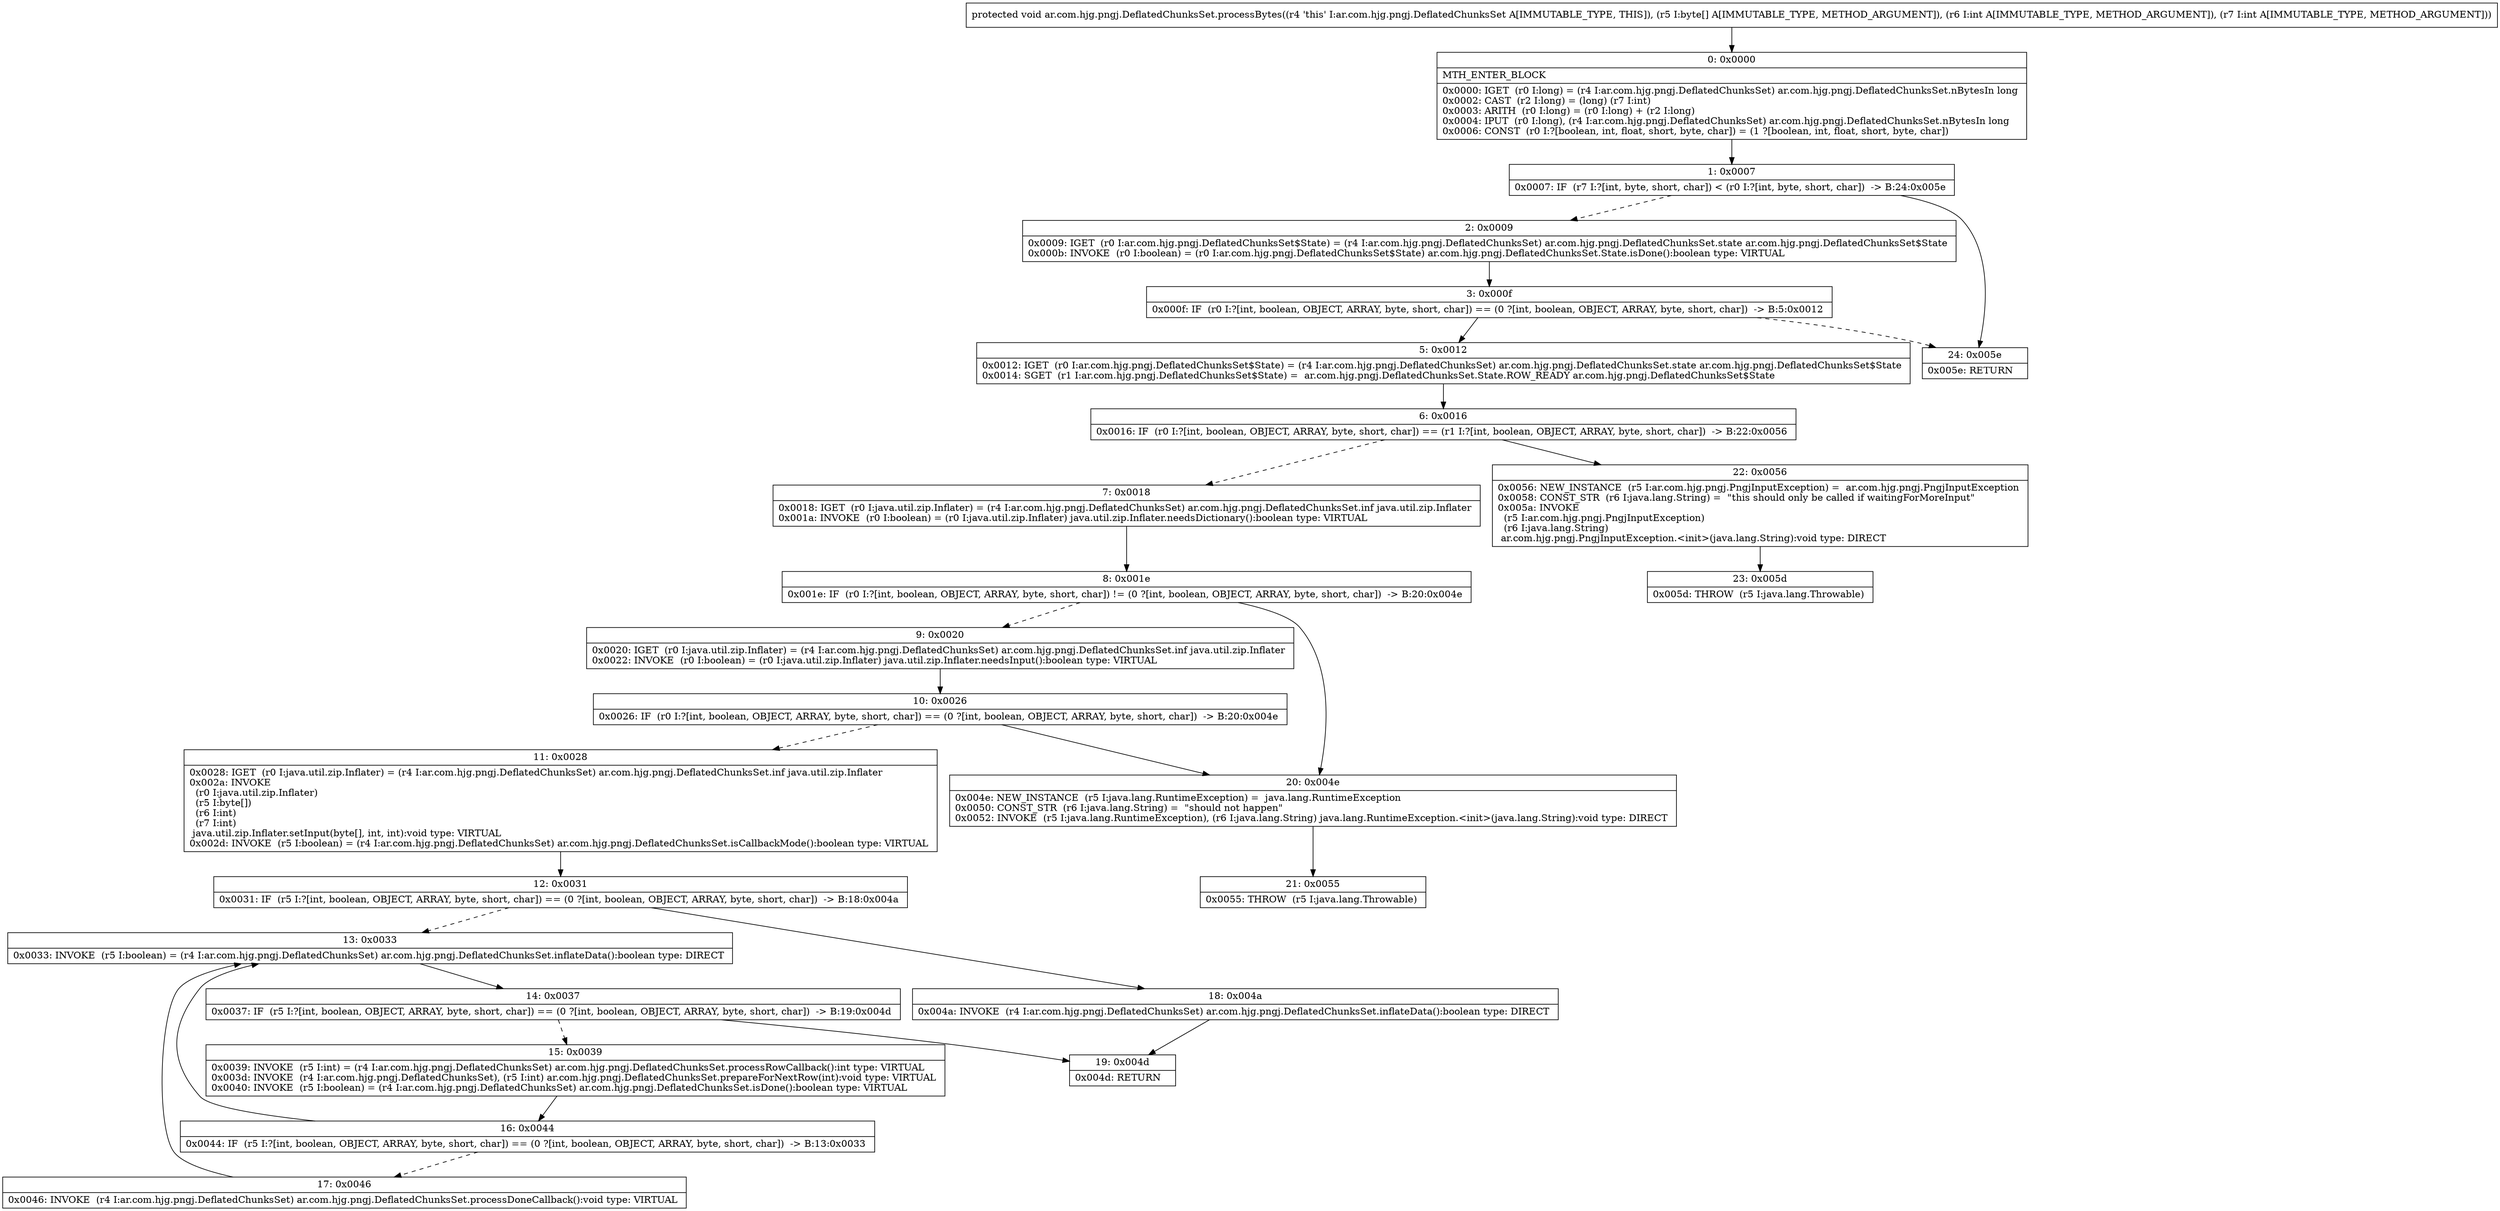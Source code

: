 digraph "CFG forar.com.hjg.pngj.DeflatedChunksSet.processBytes([BII)V" {
Node_0 [shape=record,label="{0\:\ 0x0000|MTH_ENTER_BLOCK\l|0x0000: IGET  (r0 I:long) = (r4 I:ar.com.hjg.pngj.DeflatedChunksSet) ar.com.hjg.pngj.DeflatedChunksSet.nBytesIn long \l0x0002: CAST  (r2 I:long) = (long) (r7 I:int) \l0x0003: ARITH  (r0 I:long) = (r0 I:long) + (r2 I:long) \l0x0004: IPUT  (r0 I:long), (r4 I:ar.com.hjg.pngj.DeflatedChunksSet) ar.com.hjg.pngj.DeflatedChunksSet.nBytesIn long \l0x0006: CONST  (r0 I:?[boolean, int, float, short, byte, char]) = (1 ?[boolean, int, float, short, byte, char]) \l}"];
Node_1 [shape=record,label="{1\:\ 0x0007|0x0007: IF  (r7 I:?[int, byte, short, char]) \< (r0 I:?[int, byte, short, char])  \-\> B:24:0x005e \l}"];
Node_2 [shape=record,label="{2\:\ 0x0009|0x0009: IGET  (r0 I:ar.com.hjg.pngj.DeflatedChunksSet$State) = (r4 I:ar.com.hjg.pngj.DeflatedChunksSet) ar.com.hjg.pngj.DeflatedChunksSet.state ar.com.hjg.pngj.DeflatedChunksSet$State \l0x000b: INVOKE  (r0 I:boolean) = (r0 I:ar.com.hjg.pngj.DeflatedChunksSet$State) ar.com.hjg.pngj.DeflatedChunksSet.State.isDone():boolean type: VIRTUAL \l}"];
Node_3 [shape=record,label="{3\:\ 0x000f|0x000f: IF  (r0 I:?[int, boolean, OBJECT, ARRAY, byte, short, char]) == (0 ?[int, boolean, OBJECT, ARRAY, byte, short, char])  \-\> B:5:0x0012 \l}"];
Node_5 [shape=record,label="{5\:\ 0x0012|0x0012: IGET  (r0 I:ar.com.hjg.pngj.DeflatedChunksSet$State) = (r4 I:ar.com.hjg.pngj.DeflatedChunksSet) ar.com.hjg.pngj.DeflatedChunksSet.state ar.com.hjg.pngj.DeflatedChunksSet$State \l0x0014: SGET  (r1 I:ar.com.hjg.pngj.DeflatedChunksSet$State) =  ar.com.hjg.pngj.DeflatedChunksSet.State.ROW_READY ar.com.hjg.pngj.DeflatedChunksSet$State \l}"];
Node_6 [shape=record,label="{6\:\ 0x0016|0x0016: IF  (r0 I:?[int, boolean, OBJECT, ARRAY, byte, short, char]) == (r1 I:?[int, boolean, OBJECT, ARRAY, byte, short, char])  \-\> B:22:0x0056 \l}"];
Node_7 [shape=record,label="{7\:\ 0x0018|0x0018: IGET  (r0 I:java.util.zip.Inflater) = (r4 I:ar.com.hjg.pngj.DeflatedChunksSet) ar.com.hjg.pngj.DeflatedChunksSet.inf java.util.zip.Inflater \l0x001a: INVOKE  (r0 I:boolean) = (r0 I:java.util.zip.Inflater) java.util.zip.Inflater.needsDictionary():boolean type: VIRTUAL \l}"];
Node_8 [shape=record,label="{8\:\ 0x001e|0x001e: IF  (r0 I:?[int, boolean, OBJECT, ARRAY, byte, short, char]) != (0 ?[int, boolean, OBJECT, ARRAY, byte, short, char])  \-\> B:20:0x004e \l}"];
Node_9 [shape=record,label="{9\:\ 0x0020|0x0020: IGET  (r0 I:java.util.zip.Inflater) = (r4 I:ar.com.hjg.pngj.DeflatedChunksSet) ar.com.hjg.pngj.DeflatedChunksSet.inf java.util.zip.Inflater \l0x0022: INVOKE  (r0 I:boolean) = (r0 I:java.util.zip.Inflater) java.util.zip.Inflater.needsInput():boolean type: VIRTUAL \l}"];
Node_10 [shape=record,label="{10\:\ 0x0026|0x0026: IF  (r0 I:?[int, boolean, OBJECT, ARRAY, byte, short, char]) == (0 ?[int, boolean, OBJECT, ARRAY, byte, short, char])  \-\> B:20:0x004e \l}"];
Node_11 [shape=record,label="{11\:\ 0x0028|0x0028: IGET  (r0 I:java.util.zip.Inflater) = (r4 I:ar.com.hjg.pngj.DeflatedChunksSet) ar.com.hjg.pngj.DeflatedChunksSet.inf java.util.zip.Inflater \l0x002a: INVOKE  \l  (r0 I:java.util.zip.Inflater)\l  (r5 I:byte[])\l  (r6 I:int)\l  (r7 I:int)\l java.util.zip.Inflater.setInput(byte[], int, int):void type: VIRTUAL \l0x002d: INVOKE  (r5 I:boolean) = (r4 I:ar.com.hjg.pngj.DeflatedChunksSet) ar.com.hjg.pngj.DeflatedChunksSet.isCallbackMode():boolean type: VIRTUAL \l}"];
Node_12 [shape=record,label="{12\:\ 0x0031|0x0031: IF  (r5 I:?[int, boolean, OBJECT, ARRAY, byte, short, char]) == (0 ?[int, boolean, OBJECT, ARRAY, byte, short, char])  \-\> B:18:0x004a \l}"];
Node_13 [shape=record,label="{13\:\ 0x0033|0x0033: INVOKE  (r5 I:boolean) = (r4 I:ar.com.hjg.pngj.DeflatedChunksSet) ar.com.hjg.pngj.DeflatedChunksSet.inflateData():boolean type: DIRECT \l}"];
Node_14 [shape=record,label="{14\:\ 0x0037|0x0037: IF  (r5 I:?[int, boolean, OBJECT, ARRAY, byte, short, char]) == (0 ?[int, boolean, OBJECT, ARRAY, byte, short, char])  \-\> B:19:0x004d \l}"];
Node_15 [shape=record,label="{15\:\ 0x0039|0x0039: INVOKE  (r5 I:int) = (r4 I:ar.com.hjg.pngj.DeflatedChunksSet) ar.com.hjg.pngj.DeflatedChunksSet.processRowCallback():int type: VIRTUAL \l0x003d: INVOKE  (r4 I:ar.com.hjg.pngj.DeflatedChunksSet), (r5 I:int) ar.com.hjg.pngj.DeflatedChunksSet.prepareForNextRow(int):void type: VIRTUAL \l0x0040: INVOKE  (r5 I:boolean) = (r4 I:ar.com.hjg.pngj.DeflatedChunksSet) ar.com.hjg.pngj.DeflatedChunksSet.isDone():boolean type: VIRTUAL \l}"];
Node_16 [shape=record,label="{16\:\ 0x0044|0x0044: IF  (r5 I:?[int, boolean, OBJECT, ARRAY, byte, short, char]) == (0 ?[int, boolean, OBJECT, ARRAY, byte, short, char])  \-\> B:13:0x0033 \l}"];
Node_17 [shape=record,label="{17\:\ 0x0046|0x0046: INVOKE  (r4 I:ar.com.hjg.pngj.DeflatedChunksSet) ar.com.hjg.pngj.DeflatedChunksSet.processDoneCallback():void type: VIRTUAL \l}"];
Node_18 [shape=record,label="{18\:\ 0x004a|0x004a: INVOKE  (r4 I:ar.com.hjg.pngj.DeflatedChunksSet) ar.com.hjg.pngj.DeflatedChunksSet.inflateData():boolean type: DIRECT \l}"];
Node_19 [shape=record,label="{19\:\ 0x004d|0x004d: RETURN   \l}"];
Node_20 [shape=record,label="{20\:\ 0x004e|0x004e: NEW_INSTANCE  (r5 I:java.lang.RuntimeException) =  java.lang.RuntimeException \l0x0050: CONST_STR  (r6 I:java.lang.String) =  \"should not happen\" \l0x0052: INVOKE  (r5 I:java.lang.RuntimeException), (r6 I:java.lang.String) java.lang.RuntimeException.\<init\>(java.lang.String):void type: DIRECT \l}"];
Node_21 [shape=record,label="{21\:\ 0x0055|0x0055: THROW  (r5 I:java.lang.Throwable) \l}"];
Node_22 [shape=record,label="{22\:\ 0x0056|0x0056: NEW_INSTANCE  (r5 I:ar.com.hjg.pngj.PngjInputException) =  ar.com.hjg.pngj.PngjInputException \l0x0058: CONST_STR  (r6 I:java.lang.String) =  \"this should only be called if waitingForMoreInput\" \l0x005a: INVOKE  \l  (r5 I:ar.com.hjg.pngj.PngjInputException)\l  (r6 I:java.lang.String)\l ar.com.hjg.pngj.PngjInputException.\<init\>(java.lang.String):void type: DIRECT \l}"];
Node_23 [shape=record,label="{23\:\ 0x005d|0x005d: THROW  (r5 I:java.lang.Throwable) \l}"];
Node_24 [shape=record,label="{24\:\ 0x005e|0x005e: RETURN   \l}"];
MethodNode[shape=record,label="{protected void ar.com.hjg.pngj.DeflatedChunksSet.processBytes((r4 'this' I:ar.com.hjg.pngj.DeflatedChunksSet A[IMMUTABLE_TYPE, THIS]), (r5 I:byte[] A[IMMUTABLE_TYPE, METHOD_ARGUMENT]), (r6 I:int A[IMMUTABLE_TYPE, METHOD_ARGUMENT]), (r7 I:int A[IMMUTABLE_TYPE, METHOD_ARGUMENT])) }"];
MethodNode -> Node_0;
Node_0 -> Node_1;
Node_1 -> Node_2[style=dashed];
Node_1 -> Node_24;
Node_2 -> Node_3;
Node_3 -> Node_5;
Node_3 -> Node_24[style=dashed];
Node_5 -> Node_6;
Node_6 -> Node_7[style=dashed];
Node_6 -> Node_22;
Node_7 -> Node_8;
Node_8 -> Node_9[style=dashed];
Node_8 -> Node_20;
Node_9 -> Node_10;
Node_10 -> Node_11[style=dashed];
Node_10 -> Node_20;
Node_11 -> Node_12;
Node_12 -> Node_13[style=dashed];
Node_12 -> Node_18;
Node_13 -> Node_14;
Node_14 -> Node_15[style=dashed];
Node_14 -> Node_19;
Node_15 -> Node_16;
Node_16 -> Node_13;
Node_16 -> Node_17[style=dashed];
Node_17 -> Node_13;
Node_18 -> Node_19;
Node_20 -> Node_21;
Node_22 -> Node_23;
}

